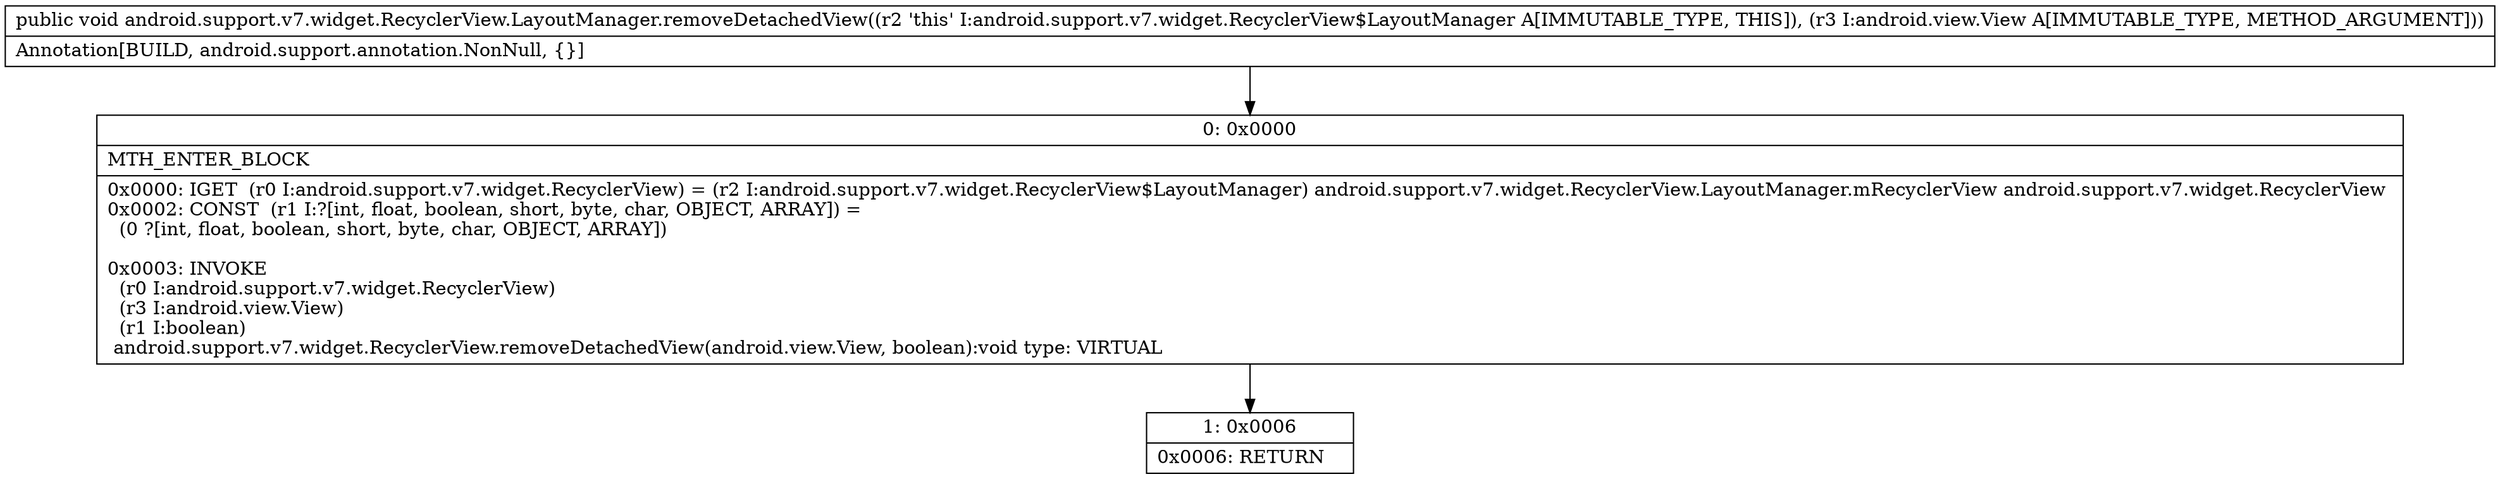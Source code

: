 digraph "CFG forandroid.support.v7.widget.RecyclerView.LayoutManager.removeDetachedView(Landroid\/view\/View;)V" {
Node_0 [shape=record,label="{0\:\ 0x0000|MTH_ENTER_BLOCK\l|0x0000: IGET  (r0 I:android.support.v7.widget.RecyclerView) = (r2 I:android.support.v7.widget.RecyclerView$LayoutManager) android.support.v7.widget.RecyclerView.LayoutManager.mRecyclerView android.support.v7.widget.RecyclerView \l0x0002: CONST  (r1 I:?[int, float, boolean, short, byte, char, OBJECT, ARRAY]) = \l  (0 ?[int, float, boolean, short, byte, char, OBJECT, ARRAY])\l \l0x0003: INVOKE  \l  (r0 I:android.support.v7.widget.RecyclerView)\l  (r3 I:android.view.View)\l  (r1 I:boolean)\l android.support.v7.widget.RecyclerView.removeDetachedView(android.view.View, boolean):void type: VIRTUAL \l}"];
Node_1 [shape=record,label="{1\:\ 0x0006|0x0006: RETURN   \l}"];
MethodNode[shape=record,label="{public void android.support.v7.widget.RecyclerView.LayoutManager.removeDetachedView((r2 'this' I:android.support.v7.widget.RecyclerView$LayoutManager A[IMMUTABLE_TYPE, THIS]), (r3 I:android.view.View A[IMMUTABLE_TYPE, METHOD_ARGUMENT]))  | Annotation[BUILD, android.support.annotation.NonNull, \{\}]\l}"];
MethodNode -> Node_0;
Node_0 -> Node_1;
}

